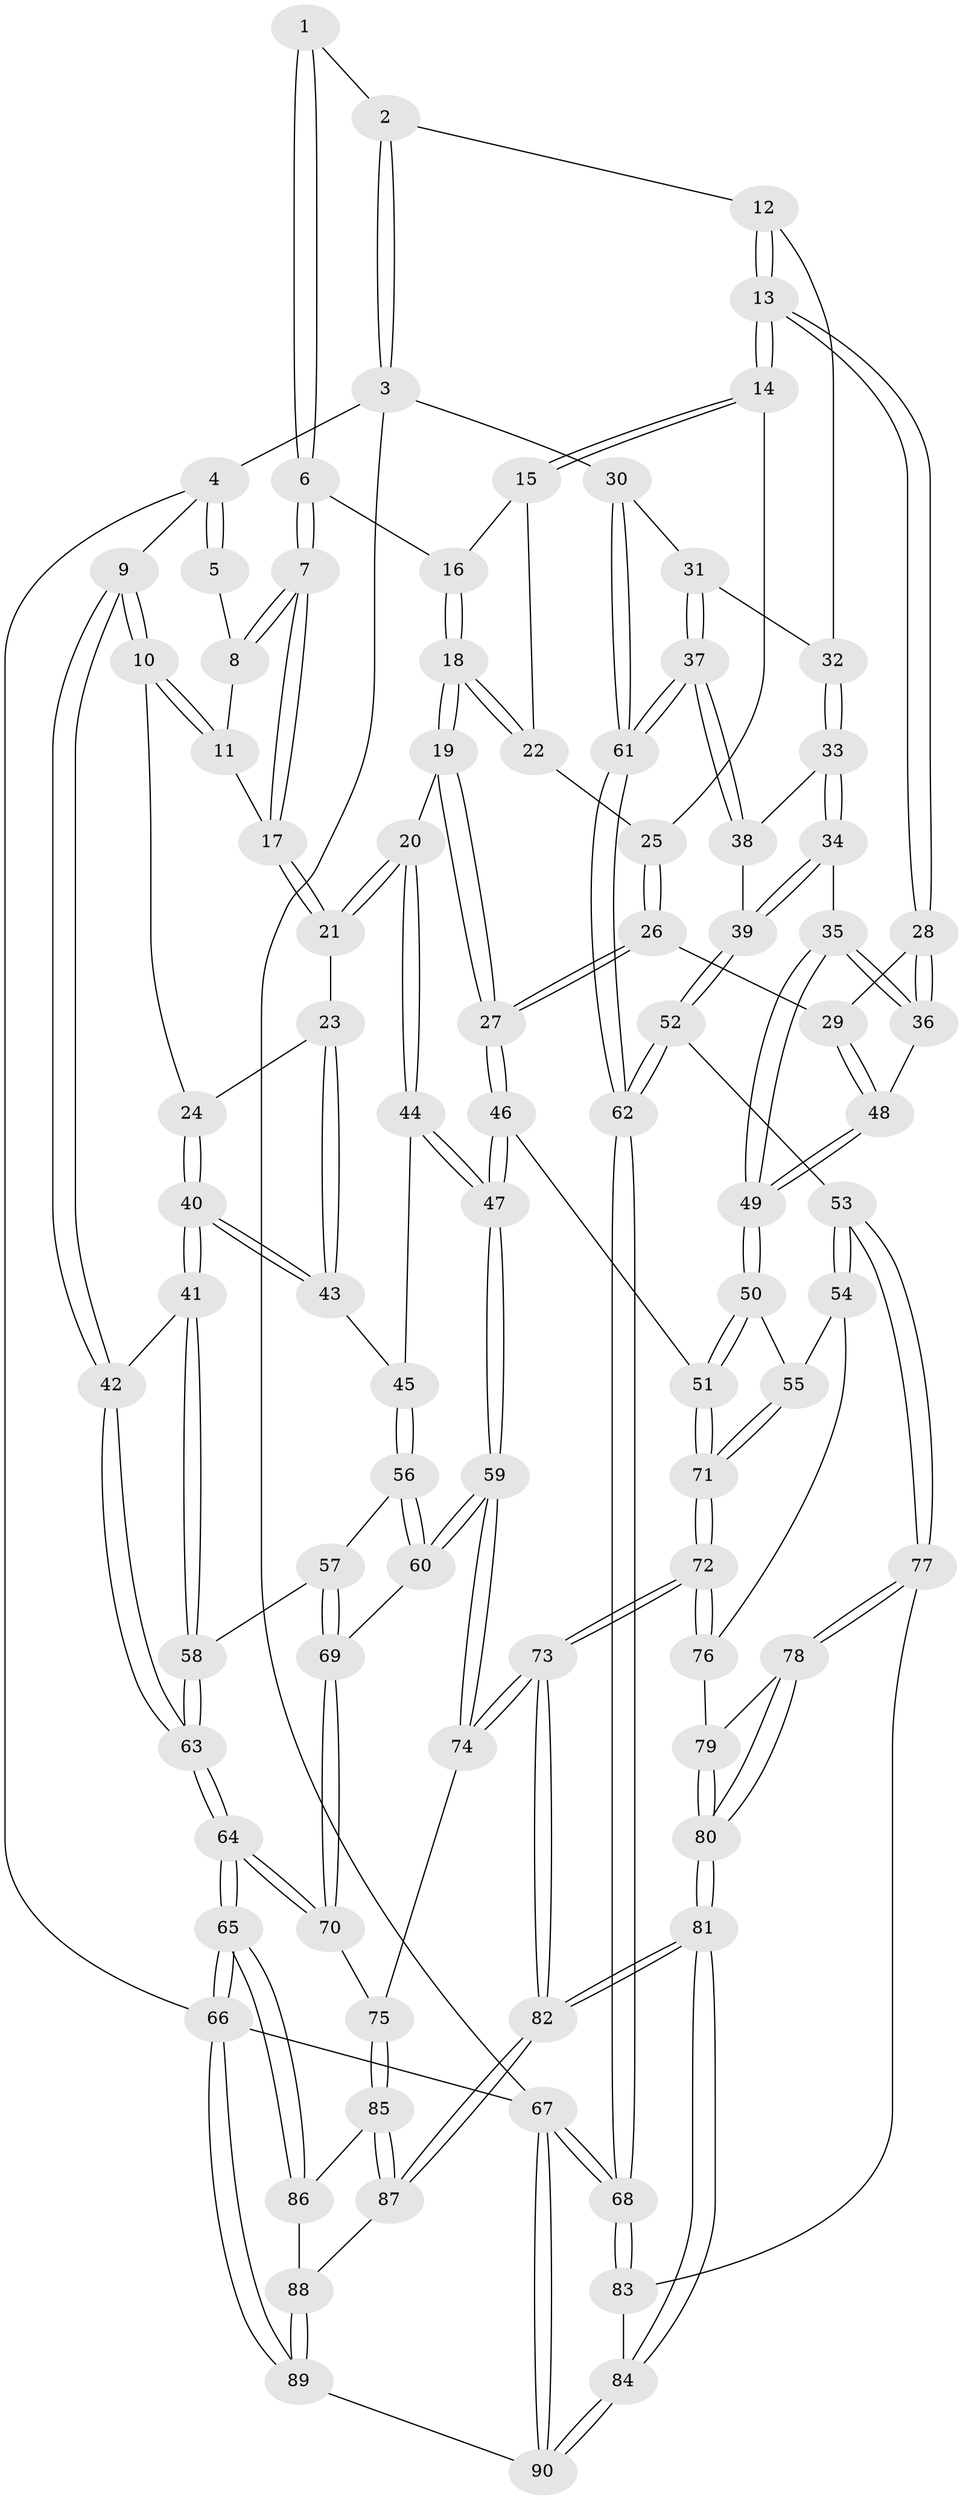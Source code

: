 // Generated by graph-tools (version 1.1) at 2025/27/03/09/25 03:27:15]
// undirected, 90 vertices, 222 edges
graph export_dot {
graph [start="1"]
  node [color=gray90,style=filled];
  1 [pos="+0.35659121168825586+0"];
  2 [pos="+0.8114704204401165+0"];
  3 [pos="+1+0"];
  4 [pos="+0+0"];
  5 [pos="+0.3378776918715537+0"];
  6 [pos="+0.37224647233487196+0"];
  7 [pos="+0.24740306640710782+0.08313492993537415"];
  8 [pos="+0.1934521991966899+0.029355552721427102"];
  9 [pos="+0+0.03763202481494942"];
  10 [pos="+0.038783977821426625+0.12107691419488348"];
  11 [pos="+0.1590694527821268+0.060534774732747786"];
  12 [pos="+0.711778085132418+0.059632954464453616"];
  13 [pos="+0.6384456936800273+0.12000127696246969"];
  14 [pos="+0.592187600070193+0.10700466660475075"];
  15 [pos="+0.4492386664574523+0"];
  16 [pos="+0.39510498067412003+0"];
  17 [pos="+0.24669383782339152+0.10682322073549771"];
  18 [pos="+0.37328097716725356+0.12576594323693005"];
  19 [pos="+0.32749395371357765+0.21505608309764473"];
  20 [pos="+0.3008861506383032+0.21768571273086387"];
  21 [pos="+0.27656186315819886+0.21088293676644465"];
  22 [pos="+0.4880792093435987+0.13495345487528446"];
  23 [pos="+0.24145860705568004+0.21265165466924402"];
  24 [pos="+0.16152868285743513+0.20016149969002214"];
  25 [pos="+0.49605712074186586+0.13641136096957543"];
  26 [pos="+0.46071795436542495+0.28991033602278005"];
  27 [pos="+0.43119146897981425+0.2997558807292208"];
  28 [pos="+0.6189638048795996+0.22125943041370322"];
  29 [pos="+0.49979322846051727+0.28377937660477554"];
  30 [pos="+1+0.05800074069116964"];
  31 [pos="+0.8432424993085849+0.13074990131693423"];
  32 [pos="+0.7890342969016177+0.1362326907206505"];
  33 [pos="+0.7979239281385879+0.1599211776536973"];
  34 [pos="+0.7160353196165278+0.32992311214335446"];
  35 [pos="+0.7157027124880542+0.32982620692462017"];
  36 [pos="+0.6876141350177009+0.3101296687066505"];
  37 [pos="+1+0.2890576813452871"];
  38 [pos="+0.8537551558812707+0.23171592088855789"];
  39 [pos="+0.7436313955089783+0.3457625427069329"];
  40 [pos="+0.0976339050702505+0.3631998716142651"];
  41 [pos="+0.09340731300695594+0.36520244776046185"];
  42 [pos="+0+0.2165284746954876"];
  43 [pos="+0.1642785758945317+0.3687432620814204"];
  44 [pos="+0.2524243319342524+0.37336778650697394"];
  45 [pos="+0.19595855898745607+0.38641447563818915"];
  46 [pos="+0.40937827755990364+0.5472179914156661"];
  47 [pos="+0.40729439988550015+0.5483978517524883"];
  48 [pos="+0.5814278132761164+0.3795785721955401"];
  49 [pos="+0.5721153786048966+0.5071864869689279"];
  50 [pos="+0.5625244945381818+0.5336547546389251"];
  51 [pos="+0.4251442655208234+0.5481793402168509"];
  52 [pos="+0.9061198112832793+0.548684992821711"];
  53 [pos="+0.8683521500801867+0.5777441654153572"];
  54 [pos="+0.7651670192393861+0.5953313423029457"];
  55 [pos="+0.6483540357641105+0.5696953231360968"];
  56 [pos="+0.1949765176577804+0.4334347158437163"];
  57 [pos="+0.09164668573124062+0.5023610293325015"];
  58 [pos="+0.0837518160148672+0.4915562124817358"];
  59 [pos="+0.3585982820952849+0.5949396725013913"];
  60 [pos="+0.32032922014386317+0.5830962583303578"];
  61 [pos="+1+0.325477690735304"];
  62 [pos="+1+0.5020175075586474"];
  63 [pos="+0+0.4398353045760591"];
  64 [pos="+0+0.9193640665897136"];
  65 [pos="+0+1"];
  66 [pos="+0+1"];
  67 [pos="+1+1"];
  68 [pos="+1+1"];
  69 [pos="+0.11329935758098576+0.5586981019085014"];
  70 [pos="+0.03622429924981233+0.6628917193378187"];
  71 [pos="+0.5735975984352263+0.7459904092812052"];
  72 [pos="+0.581369308145251+0.7844690351857759"];
  73 [pos="+0.5627745173973947+0.8259059770817733"];
  74 [pos="+0.34742006116427876+0.6546496198389269"];
  75 [pos="+0.30164259204002497+0.7482532250424239"];
  76 [pos="+0.6879455440651854+0.7246621017333855"];
  77 [pos="+0.8557038001544889+0.7122133569924279"];
  78 [pos="+0.7601869204332402+0.8336627505804934"];
  79 [pos="+0.6911271221291296+0.7387911940378725"];
  80 [pos="+0.6881698310515748+0.989355984565737"];
  81 [pos="+0.6594036975327942+1"];
  82 [pos="+0.5687661084742144+0.9468710308612993"];
  83 [pos="+0.8874043555038202+0.8130106976029073"];
  84 [pos="+0.6791666123258674+1"];
  85 [pos="+0.29192360047579874+0.7952896723519775"];
  86 [pos="+0.2759528411551259+0.8128393964030461"];
  87 [pos="+0.45836649773729155+0.9065243312840849"];
  88 [pos="+0.3057093339688994+1"];
  89 [pos="+0.27898986185292585+1"];
  90 [pos="+0.6824603514317594+1"];
  1 -- 2;
  1 -- 6;
  1 -- 6;
  2 -- 3;
  2 -- 3;
  2 -- 12;
  3 -- 4;
  3 -- 30;
  3 -- 67;
  4 -- 5;
  4 -- 5;
  4 -- 9;
  4 -- 66;
  5 -- 8;
  6 -- 7;
  6 -- 7;
  6 -- 16;
  7 -- 8;
  7 -- 8;
  7 -- 17;
  7 -- 17;
  8 -- 11;
  9 -- 10;
  9 -- 10;
  9 -- 42;
  9 -- 42;
  10 -- 11;
  10 -- 11;
  10 -- 24;
  11 -- 17;
  12 -- 13;
  12 -- 13;
  12 -- 32;
  13 -- 14;
  13 -- 14;
  13 -- 28;
  13 -- 28;
  14 -- 15;
  14 -- 15;
  14 -- 25;
  15 -- 16;
  15 -- 22;
  16 -- 18;
  16 -- 18;
  17 -- 21;
  17 -- 21;
  18 -- 19;
  18 -- 19;
  18 -- 22;
  18 -- 22;
  19 -- 20;
  19 -- 27;
  19 -- 27;
  20 -- 21;
  20 -- 21;
  20 -- 44;
  20 -- 44;
  21 -- 23;
  22 -- 25;
  23 -- 24;
  23 -- 43;
  23 -- 43;
  24 -- 40;
  24 -- 40;
  25 -- 26;
  25 -- 26;
  26 -- 27;
  26 -- 27;
  26 -- 29;
  27 -- 46;
  27 -- 46;
  28 -- 29;
  28 -- 36;
  28 -- 36;
  29 -- 48;
  29 -- 48;
  30 -- 31;
  30 -- 61;
  30 -- 61;
  31 -- 32;
  31 -- 37;
  31 -- 37;
  32 -- 33;
  32 -- 33;
  33 -- 34;
  33 -- 34;
  33 -- 38;
  34 -- 35;
  34 -- 39;
  34 -- 39;
  35 -- 36;
  35 -- 36;
  35 -- 49;
  35 -- 49;
  36 -- 48;
  37 -- 38;
  37 -- 38;
  37 -- 61;
  37 -- 61;
  38 -- 39;
  39 -- 52;
  39 -- 52;
  40 -- 41;
  40 -- 41;
  40 -- 43;
  40 -- 43;
  41 -- 42;
  41 -- 58;
  41 -- 58;
  42 -- 63;
  42 -- 63;
  43 -- 45;
  44 -- 45;
  44 -- 47;
  44 -- 47;
  45 -- 56;
  45 -- 56;
  46 -- 47;
  46 -- 47;
  46 -- 51;
  47 -- 59;
  47 -- 59;
  48 -- 49;
  48 -- 49;
  49 -- 50;
  49 -- 50;
  50 -- 51;
  50 -- 51;
  50 -- 55;
  51 -- 71;
  51 -- 71;
  52 -- 53;
  52 -- 62;
  52 -- 62;
  53 -- 54;
  53 -- 54;
  53 -- 77;
  53 -- 77;
  54 -- 55;
  54 -- 76;
  55 -- 71;
  55 -- 71;
  56 -- 57;
  56 -- 60;
  56 -- 60;
  57 -- 58;
  57 -- 69;
  57 -- 69;
  58 -- 63;
  58 -- 63;
  59 -- 60;
  59 -- 60;
  59 -- 74;
  59 -- 74;
  60 -- 69;
  61 -- 62;
  61 -- 62;
  62 -- 68;
  62 -- 68;
  63 -- 64;
  63 -- 64;
  64 -- 65;
  64 -- 65;
  64 -- 70;
  64 -- 70;
  65 -- 66;
  65 -- 66;
  65 -- 86;
  65 -- 86;
  66 -- 89;
  66 -- 89;
  66 -- 67;
  67 -- 68;
  67 -- 68;
  67 -- 90;
  67 -- 90;
  68 -- 83;
  68 -- 83;
  69 -- 70;
  69 -- 70;
  70 -- 75;
  71 -- 72;
  71 -- 72;
  72 -- 73;
  72 -- 73;
  72 -- 76;
  72 -- 76;
  73 -- 74;
  73 -- 74;
  73 -- 82;
  73 -- 82;
  74 -- 75;
  75 -- 85;
  75 -- 85;
  76 -- 79;
  77 -- 78;
  77 -- 78;
  77 -- 83;
  78 -- 79;
  78 -- 80;
  78 -- 80;
  79 -- 80;
  79 -- 80;
  80 -- 81;
  80 -- 81;
  81 -- 82;
  81 -- 82;
  81 -- 84;
  81 -- 84;
  82 -- 87;
  82 -- 87;
  83 -- 84;
  84 -- 90;
  84 -- 90;
  85 -- 86;
  85 -- 87;
  85 -- 87;
  86 -- 88;
  87 -- 88;
  88 -- 89;
  88 -- 89;
  89 -- 90;
}

